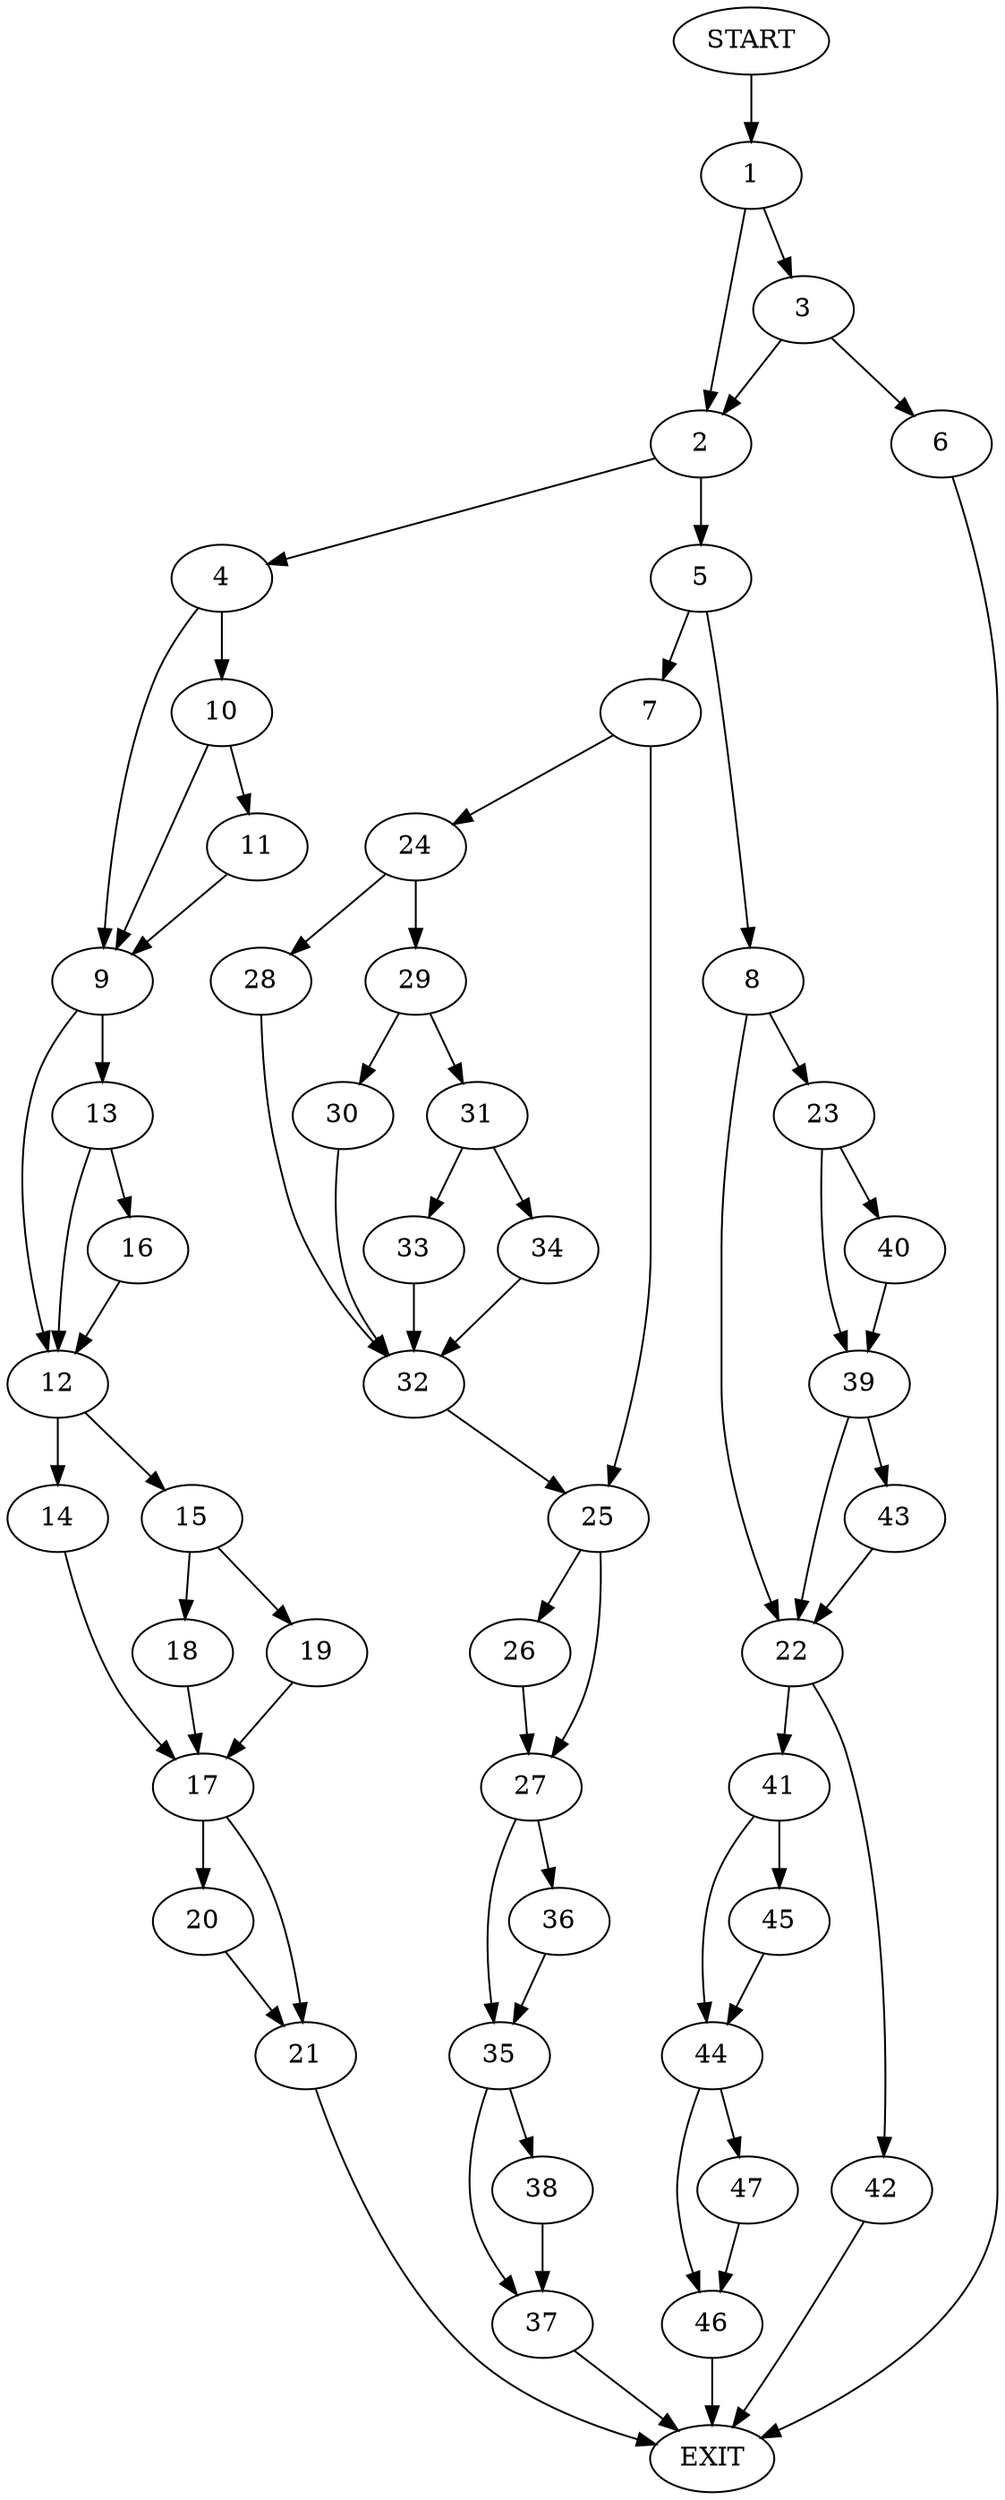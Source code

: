 digraph {
0 [label="START"]
48 [label="EXIT"]
0 -> 1
1 -> 2
1 -> 3
2 -> 4
2 -> 5
3 -> 2
3 -> 6
6 -> 48
5 -> 7
5 -> 8
4 -> 9
4 -> 10
10 -> 11
10 -> 9
9 -> 12
9 -> 13
11 -> 9
12 -> 14
12 -> 15
13 -> 16
13 -> 12
16 -> 12
14 -> 17
15 -> 18
15 -> 19
17 -> 20
17 -> 21
18 -> 17
19 -> 17
21 -> 48
20 -> 21
8 -> 22
8 -> 23
7 -> 24
7 -> 25
25 -> 26
25 -> 27
24 -> 28
24 -> 29
29 -> 30
29 -> 31
28 -> 32
32 -> 25
30 -> 32
31 -> 33
31 -> 34
34 -> 32
33 -> 32
27 -> 35
27 -> 36
26 -> 27
35 -> 37
35 -> 38
36 -> 35
37 -> 48
38 -> 37
23 -> 39
23 -> 40
22 -> 41
22 -> 42
40 -> 39
39 -> 43
39 -> 22
43 -> 22
41 -> 44
41 -> 45
42 -> 48
44 -> 46
44 -> 47
45 -> 44
47 -> 46
46 -> 48
}
